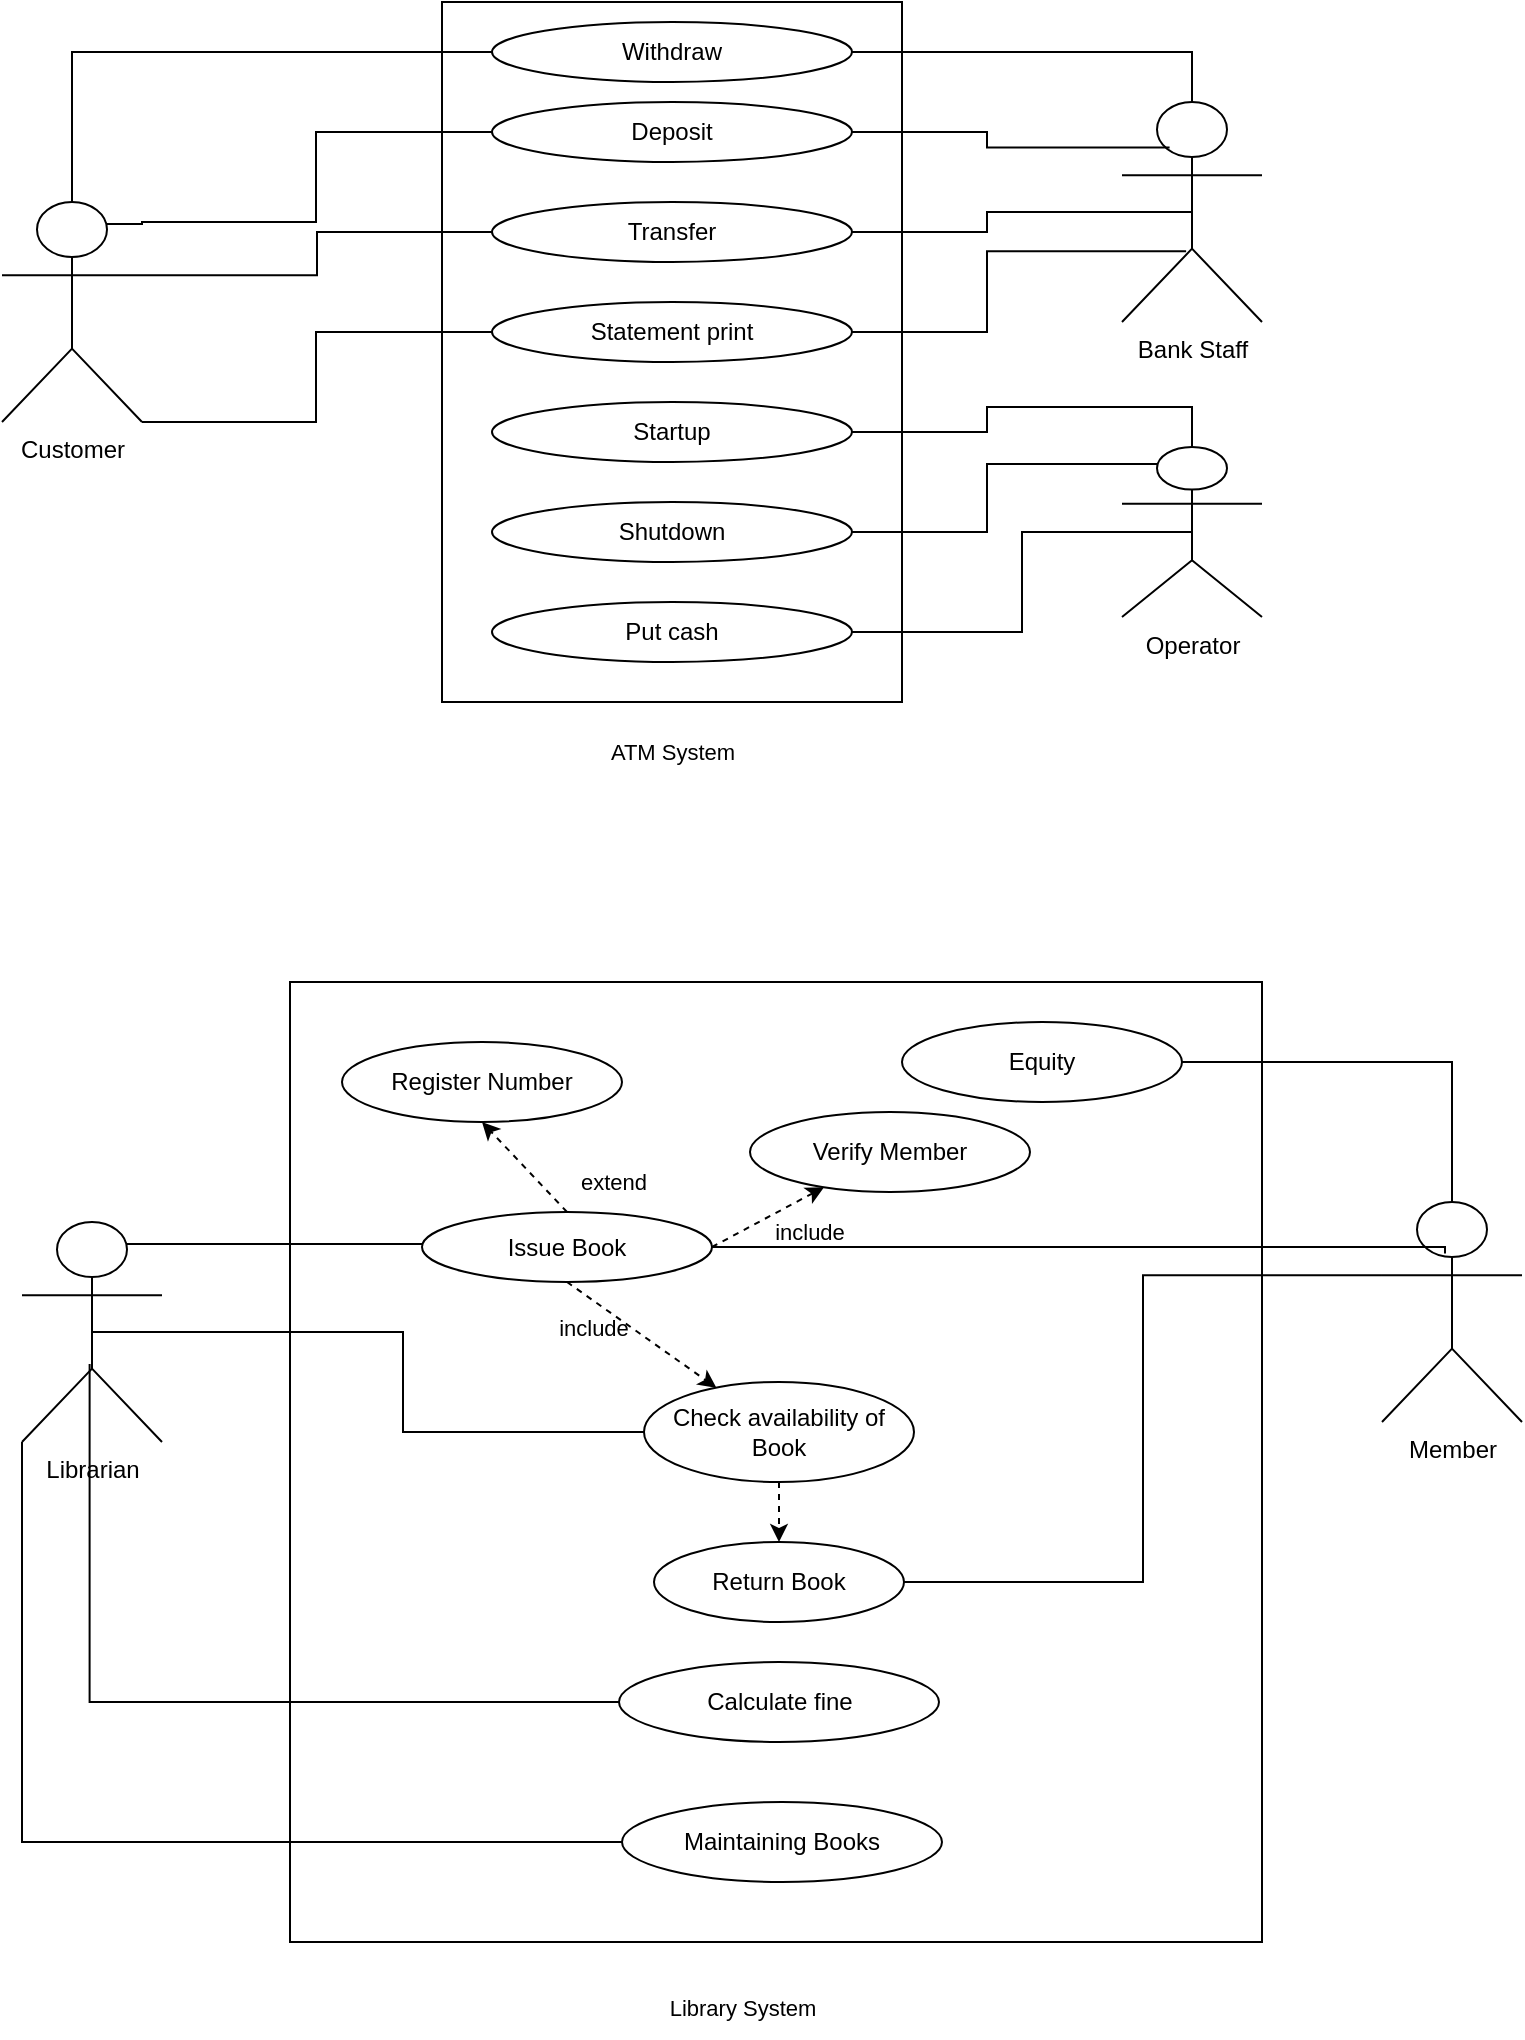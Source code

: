 <mxfile version="21.8.2" type="device">
  <diagram name="Page-1" id="2LRcpR-fYko8aSXmf_tK">
    <mxGraphModel dx="1467" dy="760" grid="1" gridSize="10" guides="1" tooltips="1" connect="1" arrows="1" fold="1" page="1" pageScale="1" pageWidth="827" pageHeight="1169" math="0" shadow="0">
      <root>
        <mxCell id="0" />
        <mxCell id="1" parent="0" />
        <mxCell id="ENzo0N7YKNbOfCaiLLoX-1" value="Customer" style="shape=umlActor;verticalLabelPosition=bottom;verticalAlign=top;html=1;" vertex="1" parent="1">
          <mxGeometry x="40" y="110" width="70" height="110" as="geometry" />
        </mxCell>
        <mxCell id="ENzo0N7YKNbOfCaiLLoX-5" value="" style="rounded=0;whiteSpace=wrap;html=1;" vertex="1" parent="1">
          <mxGeometry x="260" y="10" width="230" height="350" as="geometry" />
        </mxCell>
        <mxCell id="ENzo0N7YKNbOfCaiLLoX-6" value="Withdraw" style="ellipse;whiteSpace=wrap;html=1;" vertex="1" parent="1">
          <mxGeometry x="285" y="20" width="180" height="30" as="geometry" />
        </mxCell>
        <mxCell id="ENzo0N7YKNbOfCaiLLoX-7" value="Deposit" style="ellipse;whiteSpace=wrap;html=1;" vertex="1" parent="1">
          <mxGeometry x="285" y="60" width="180" height="30" as="geometry" />
        </mxCell>
        <mxCell id="ENzo0N7YKNbOfCaiLLoX-16" value="Shutdown" style="ellipse;whiteSpace=wrap;html=1;" vertex="1" parent="1">
          <mxGeometry x="285" y="260" width="180" height="30" as="geometry" />
        </mxCell>
        <mxCell id="ENzo0N7YKNbOfCaiLLoX-17" value="Transfer" style="ellipse;whiteSpace=wrap;html=1;" vertex="1" parent="1">
          <mxGeometry x="285" y="110" width="180" height="30" as="geometry" />
        </mxCell>
        <mxCell id="ENzo0N7YKNbOfCaiLLoX-18" value="Statement print" style="ellipse;whiteSpace=wrap;html=1;" vertex="1" parent="1">
          <mxGeometry x="285" y="160" width="180" height="30" as="geometry" />
        </mxCell>
        <mxCell id="ENzo0N7YKNbOfCaiLLoX-19" value="Startup" style="ellipse;whiteSpace=wrap;html=1;" vertex="1" parent="1">
          <mxGeometry x="285" y="210" width="180" height="30" as="geometry" />
        </mxCell>
        <mxCell id="ENzo0N7YKNbOfCaiLLoX-21" value="Put cash" style="ellipse;whiteSpace=wrap;html=1;" vertex="1" parent="1">
          <mxGeometry x="285" y="310" width="180" height="30" as="geometry" />
        </mxCell>
        <mxCell id="ENzo0N7YKNbOfCaiLLoX-29" value="Operator" style="shape=umlActor;verticalLabelPosition=bottom;verticalAlign=top;html=1;" vertex="1" parent="1">
          <mxGeometry x="600" y="232.5" width="70" height="85" as="geometry" />
        </mxCell>
        <mxCell id="ENzo0N7YKNbOfCaiLLoX-31" value="Bank Staff" style="shape=umlActor;verticalLabelPosition=bottom;verticalAlign=top;html=1;" vertex="1" parent="1">
          <mxGeometry x="600" y="60" width="70" height="110" as="geometry" />
        </mxCell>
        <mxCell id="ENzo0N7YKNbOfCaiLLoX-35" style="edgeStyle=orthogonalEdgeStyle;rounded=0;orthogonalLoop=1;jettySize=auto;html=1;exitX=0;exitY=0.5;exitDx=0;exitDy=0;entryX=0.5;entryY=0;entryDx=0;entryDy=0;entryPerimeter=0;endArrow=none;endFill=0;" edge="1" parent="1" source="ENzo0N7YKNbOfCaiLLoX-6" target="ENzo0N7YKNbOfCaiLLoX-1">
          <mxGeometry relative="1" as="geometry" />
        </mxCell>
        <mxCell id="ENzo0N7YKNbOfCaiLLoX-36" style="edgeStyle=orthogonalEdgeStyle;shape=connector;rounded=0;orthogonalLoop=1;jettySize=auto;html=1;exitX=0;exitY=0.5;exitDx=0;exitDy=0;entryX=0.75;entryY=0.1;entryDx=0;entryDy=0;entryPerimeter=0;labelBackgroundColor=default;strokeColor=default;align=center;verticalAlign=middle;fontFamily=Helvetica;fontSize=11;fontColor=default;endArrow=none;endFill=0;" edge="1" parent="1" source="ENzo0N7YKNbOfCaiLLoX-7" target="ENzo0N7YKNbOfCaiLLoX-1">
          <mxGeometry relative="1" as="geometry">
            <Array as="points">
              <mxPoint x="197" y="75" />
              <mxPoint x="197" y="120" />
              <mxPoint x="110" y="120" />
            </Array>
          </mxGeometry>
        </mxCell>
        <mxCell id="ENzo0N7YKNbOfCaiLLoX-37" style="edgeStyle=orthogonalEdgeStyle;shape=connector;rounded=0;orthogonalLoop=1;jettySize=auto;html=1;exitX=0;exitY=0.5;exitDx=0;exitDy=0;entryX=1;entryY=0.333;entryDx=0;entryDy=0;entryPerimeter=0;labelBackgroundColor=default;strokeColor=default;align=center;verticalAlign=middle;fontFamily=Helvetica;fontSize=11;fontColor=default;endArrow=none;endFill=0;" edge="1" parent="1" source="ENzo0N7YKNbOfCaiLLoX-17" target="ENzo0N7YKNbOfCaiLLoX-1">
          <mxGeometry relative="1" as="geometry" />
        </mxCell>
        <mxCell id="ENzo0N7YKNbOfCaiLLoX-38" style="edgeStyle=orthogonalEdgeStyle;shape=connector;rounded=0;orthogonalLoop=1;jettySize=auto;html=1;exitX=0;exitY=0.5;exitDx=0;exitDy=0;entryX=1;entryY=1;entryDx=0;entryDy=0;entryPerimeter=0;labelBackgroundColor=default;strokeColor=default;align=center;verticalAlign=middle;fontFamily=Helvetica;fontSize=11;fontColor=default;endArrow=none;endFill=0;" edge="1" parent="1" source="ENzo0N7YKNbOfCaiLLoX-18" target="ENzo0N7YKNbOfCaiLLoX-1">
          <mxGeometry relative="1" as="geometry">
            <Array as="points">
              <mxPoint x="197" y="175" />
              <mxPoint x="197" y="220" />
            </Array>
          </mxGeometry>
        </mxCell>
        <mxCell id="ENzo0N7YKNbOfCaiLLoX-39" style="edgeStyle=orthogonalEdgeStyle;shape=connector;rounded=0;orthogonalLoop=1;jettySize=auto;html=1;exitX=1;exitY=0.5;exitDx=0;exitDy=0;entryX=0.5;entryY=0;entryDx=0;entryDy=0;entryPerimeter=0;labelBackgroundColor=default;strokeColor=default;align=center;verticalAlign=middle;fontFamily=Helvetica;fontSize=11;fontColor=default;endArrow=none;endFill=0;" edge="1" parent="1" source="ENzo0N7YKNbOfCaiLLoX-6" target="ENzo0N7YKNbOfCaiLLoX-31">
          <mxGeometry relative="1" as="geometry" />
        </mxCell>
        <mxCell id="ENzo0N7YKNbOfCaiLLoX-40" style="edgeStyle=orthogonalEdgeStyle;shape=connector;rounded=0;orthogonalLoop=1;jettySize=auto;html=1;exitX=1;exitY=0.5;exitDx=0;exitDy=0;entryX=0.34;entryY=0.207;entryDx=0;entryDy=0;entryPerimeter=0;labelBackgroundColor=default;strokeColor=default;align=center;verticalAlign=middle;fontFamily=Helvetica;fontSize=11;fontColor=default;endArrow=none;endFill=0;" edge="1" parent="1" source="ENzo0N7YKNbOfCaiLLoX-7" target="ENzo0N7YKNbOfCaiLLoX-31">
          <mxGeometry relative="1" as="geometry" />
        </mxCell>
        <mxCell id="ENzo0N7YKNbOfCaiLLoX-41" style="edgeStyle=orthogonalEdgeStyle;shape=connector;rounded=0;orthogonalLoop=1;jettySize=auto;html=1;exitX=1;exitY=0.5;exitDx=0;exitDy=0;entryX=0.5;entryY=0.5;entryDx=0;entryDy=0;entryPerimeter=0;labelBackgroundColor=default;strokeColor=default;align=center;verticalAlign=middle;fontFamily=Helvetica;fontSize=11;fontColor=default;endArrow=none;endFill=0;" edge="1" parent="1" source="ENzo0N7YKNbOfCaiLLoX-17" target="ENzo0N7YKNbOfCaiLLoX-31">
          <mxGeometry relative="1" as="geometry" />
        </mxCell>
        <mxCell id="ENzo0N7YKNbOfCaiLLoX-43" style="edgeStyle=orthogonalEdgeStyle;shape=connector;rounded=0;orthogonalLoop=1;jettySize=auto;html=1;exitX=1;exitY=0.5;exitDx=0;exitDy=0;entryX=0.458;entryY=0.678;entryDx=0;entryDy=0;entryPerimeter=0;labelBackgroundColor=default;strokeColor=default;align=center;verticalAlign=middle;fontFamily=Helvetica;fontSize=11;fontColor=default;endArrow=none;endFill=0;" edge="1" parent="1" source="ENzo0N7YKNbOfCaiLLoX-18" target="ENzo0N7YKNbOfCaiLLoX-31">
          <mxGeometry relative="1" as="geometry" />
        </mxCell>
        <mxCell id="ENzo0N7YKNbOfCaiLLoX-44" style="edgeStyle=orthogonalEdgeStyle;shape=connector;rounded=0;orthogonalLoop=1;jettySize=auto;html=1;exitX=1;exitY=0.5;exitDx=0;exitDy=0;entryX=0.5;entryY=0;entryDx=0;entryDy=0;entryPerimeter=0;labelBackgroundColor=default;strokeColor=default;align=center;verticalAlign=middle;fontFamily=Helvetica;fontSize=11;fontColor=default;endArrow=none;endFill=0;" edge="1" parent="1" source="ENzo0N7YKNbOfCaiLLoX-19" target="ENzo0N7YKNbOfCaiLLoX-29">
          <mxGeometry relative="1" as="geometry" />
        </mxCell>
        <mxCell id="ENzo0N7YKNbOfCaiLLoX-45" style="edgeStyle=orthogonalEdgeStyle;shape=connector;rounded=0;orthogonalLoop=1;jettySize=auto;html=1;exitX=1;exitY=0.5;exitDx=0;exitDy=0;entryX=0.25;entryY=0.1;entryDx=0;entryDy=0;entryPerimeter=0;labelBackgroundColor=default;strokeColor=default;align=center;verticalAlign=middle;fontFamily=Helvetica;fontSize=11;fontColor=default;endArrow=none;endFill=0;" edge="1" parent="1" source="ENzo0N7YKNbOfCaiLLoX-16" target="ENzo0N7YKNbOfCaiLLoX-29">
          <mxGeometry relative="1" as="geometry" />
        </mxCell>
        <mxCell id="ENzo0N7YKNbOfCaiLLoX-46" style="edgeStyle=orthogonalEdgeStyle;shape=connector;rounded=0;orthogonalLoop=1;jettySize=auto;html=1;exitX=1;exitY=0.5;exitDx=0;exitDy=0;entryX=0.5;entryY=0.5;entryDx=0;entryDy=0;entryPerimeter=0;labelBackgroundColor=default;strokeColor=default;align=center;verticalAlign=middle;fontFamily=Helvetica;fontSize=11;fontColor=default;endArrow=none;endFill=0;" edge="1" parent="1" source="ENzo0N7YKNbOfCaiLLoX-21" target="ENzo0N7YKNbOfCaiLLoX-29">
          <mxGeometry relative="1" as="geometry">
            <Array as="points">
              <mxPoint x="550" y="325" />
              <mxPoint x="550" y="275" />
            </Array>
          </mxGeometry>
        </mxCell>
        <mxCell id="ENzo0N7YKNbOfCaiLLoX-47" value="" style="rounded=0;whiteSpace=wrap;html=1;" vertex="1" parent="1">
          <mxGeometry x="184" y="500" width="486" height="480" as="geometry" />
        </mxCell>
        <mxCell id="ENzo0N7YKNbOfCaiLLoX-48" value="Register Number" style="ellipse;whiteSpace=wrap;html=1;" vertex="1" parent="1">
          <mxGeometry x="210" y="530" width="140" height="40" as="geometry" />
        </mxCell>
        <mxCell id="ENzo0N7YKNbOfCaiLLoX-49" value="Issue Book" style="ellipse;whiteSpace=wrap;html=1;" vertex="1" parent="1">
          <mxGeometry x="250" y="615" width="145" height="35" as="geometry" />
        </mxCell>
        <mxCell id="ENzo0N7YKNbOfCaiLLoX-50" value="Return Book" style="ellipse;whiteSpace=wrap;html=1;" vertex="1" parent="1">
          <mxGeometry x="366" y="780" width="125" height="40" as="geometry" />
        </mxCell>
        <mxCell id="ENzo0N7YKNbOfCaiLLoX-52" value="Equity" style="ellipse;whiteSpace=wrap;html=1;" vertex="1" parent="1">
          <mxGeometry x="490" y="520" width="140" height="40" as="geometry" />
        </mxCell>
        <mxCell id="ENzo0N7YKNbOfCaiLLoX-53" value="Check availability of Book" style="ellipse;whiteSpace=wrap;html=1;" vertex="1" parent="1">
          <mxGeometry x="361" y="700" width="135" height="50" as="geometry" />
        </mxCell>
        <mxCell id="ENzo0N7YKNbOfCaiLLoX-74" style="edgeStyle=orthogonalEdgeStyle;shape=connector;rounded=0;orthogonalLoop=1;jettySize=auto;html=1;exitX=0;exitY=0.5;exitDx=0;exitDy=0;labelBackgroundColor=default;strokeColor=default;align=center;verticalAlign=middle;fontFamily=Helvetica;fontSize=11;fontColor=default;endArrow=none;endFill=0;entryX=0.483;entryY=0.646;entryDx=0;entryDy=0;entryPerimeter=0;" edge="1" parent="1" source="ENzo0N7YKNbOfCaiLLoX-54" target="ENzo0N7YKNbOfCaiLLoX-67">
          <mxGeometry relative="1" as="geometry">
            <mxPoint x="140" y="700" as="targetPoint" />
          </mxGeometry>
        </mxCell>
        <mxCell id="ENzo0N7YKNbOfCaiLLoX-54" value="Calculate fine" style="ellipse;whiteSpace=wrap;html=1;" vertex="1" parent="1">
          <mxGeometry x="348.5" y="840" width="160" height="40" as="geometry" />
        </mxCell>
        <mxCell id="ENzo0N7YKNbOfCaiLLoX-55" value="" style="endArrow=classic;dashed=1;html=1;rounded=0;labelBackgroundColor=default;strokeColor=default;align=center;verticalAlign=middle;fontFamily=Helvetica;fontSize=11;fontColor=default;shape=connector;entryX=0.5;entryY=1;entryDx=0;entryDy=0;exitX=0.5;exitY=0;exitDx=0;exitDy=0;endFill=1;" edge="1" parent="1" source="ENzo0N7YKNbOfCaiLLoX-49" target="ENzo0N7YKNbOfCaiLLoX-48">
          <mxGeometry width="50" height="50" relative="1" as="geometry">
            <mxPoint x="396" y="670" as="sourcePoint" />
            <mxPoint x="446" y="620" as="targetPoint" />
          </mxGeometry>
        </mxCell>
        <mxCell id="ENzo0N7YKNbOfCaiLLoX-56" value="Verify Member" style="ellipse;whiteSpace=wrap;html=1;" vertex="1" parent="1">
          <mxGeometry x="414" y="565" width="140" height="40" as="geometry" />
        </mxCell>
        <mxCell id="ENzo0N7YKNbOfCaiLLoX-58" value="" style="endArrow=classic;dashed=1;html=1;rounded=0;labelBackgroundColor=default;strokeColor=default;align=center;verticalAlign=middle;fontFamily=Helvetica;fontSize=11;fontColor=default;shape=connector;exitX=1;exitY=0.5;exitDx=0;exitDy=0;endFill=1;" edge="1" parent="1" source="ENzo0N7YKNbOfCaiLLoX-49" target="ENzo0N7YKNbOfCaiLLoX-56">
          <mxGeometry width="50" height="50" relative="1" as="geometry">
            <mxPoint x="396" y="670" as="sourcePoint" />
            <mxPoint x="446" y="620" as="targetPoint" />
          </mxGeometry>
        </mxCell>
        <mxCell id="ENzo0N7YKNbOfCaiLLoX-59" value="" style="endArrow=classic;dashed=1;html=1;rounded=0;labelBackgroundColor=default;strokeColor=default;align=center;verticalAlign=middle;fontFamily=Helvetica;fontSize=11;fontColor=default;shape=connector;exitX=0.5;exitY=1;exitDx=0;exitDy=0;endFill=1;" edge="1" parent="1" source="ENzo0N7YKNbOfCaiLLoX-49" target="ENzo0N7YKNbOfCaiLLoX-53">
          <mxGeometry width="50" height="50" relative="1" as="geometry">
            <mxPoint x="396" y="670" as="sourcePoint" />
            <mxPoint x="446" y="620" as="targetPoint" />
          </mxGeometry>
        </mxCell>
        <mxCell id="ENzo0N7YKNbOfCaiLLoX-60" value="" style="endArrow=classic;dashed=1;html=1;rounded=0;labelBackgroundColor=default;strokeColor=default;align=center;verticalAlign=middle;fontFamily=Helvetica;fontSize=11;fontColor=default;shape=connector;entryX=0.5;entryY=0;entryDx=0;entryDy=0;exitX=0.5;exitY=1;exitDx=0;exitDy=0;endFill=1;" edge="1" parent="1" source="ENzo0N7YKNbOfCaiLLoX-53" target="ENzo0N7YKNbOfCaiLLoX-50">
          <mxGeometry width="50" height="50" relative="1" as="geometry">
            <mxPoint x="396" y="870" as="sourcePoint" />
            <mxPoint x="446" y="820" as="targetPoint" />
          </mxGeometry>
        </mxCell>
        <mxCell id="ENzo0N7YKNbOfCaiLLoX-61" value="Maintaining Books" style="ellipse;whiteSpace=wrap;html=1;" vertex="1" parent="1">
          <mxGeometry x="350" y="910" width="160" height="40" as="geometry" />
        </mxCell>
        <mxCell id="ENzo0N7YKNbOfCaiLLoX-62" value="ATM System" style="text;html=1;align=center;verticalAlign=middle;resizable=0;points=[];autosize=1;strokeColor=none;fillColor=none;fontSize=11;fontFamily=Helvetica;fontColor=default;" vertex="1" parent="1">
          <mxGeometry x="330" y="370" width="90" height="30" as="geometry" />
        </mxCell>
        <mxCell id="ENzo0N7YKNbOfCaiLLoX-63" value="extend" style="text;html=1;strokeColor=none;fillColor=none;align=center;verticalAlign=middle;whiteSpace=wrap;rounded=0;fontSize=11;fontFamily=Helvetica;fontColor=default;" vertex="1" parent="1">
          <mxGeometry x="316" y="585" width="60" height="30" as="geometry" />
        </mxCell>
        <mxCell id="ENzo0N7YKNbOfCaiLLoX-64" value="include" style="text;html=1;strokeColor=none;fillColor=none;align=center;verticalAlign=middle;whiteSpace=wrap;rounded=0;fontSize=11;fontFamily=Helvetica;fontColor=default;" vertex="1" parent="1">
          <mxGeometry x="306" y="657.5" width="60" height="30" as="geometry" />
        </mxCell>
        <mxCell id="ENzo0N7YKNbOfCaiLLoX-66" value="include" style="text;html=1;strokeColor=none;fillColor=none;align=center;verticalAlign=middle;whiteSpace=wrap;rounded=0;fontSize=11;fontFamily=Helvetica;fontColor=default;" vertex="1" parent="1">
          <mxGeometry x="414" y="610" width="60" height="30" as="geometry" />
        </mxCell>
        <mxCell id="ENzo0N7YKNbOfCaiLLoX-67" value="Librarian" style="shape=umlActor;verticalLabelPosition=bottom;verticalAlign=top;html=1;" vertex="1" parent="1">
          <mxGeometry x="50" y="620" width="70" height="110" as="geometry" />
        </mxCell>
        <mxCell id="ENzo0N7YKNbOfCaiLLoX-70" style="edgeStyle=orthogonalEdgeStyle;shape=connector;rounded=0;orthogonalLoop=1;jettySize=auto;html=1;entryX=0.75;entryY=0.1;entryDx=0;entryDy=0;entryPerimeter=0;labelBackgroundColor=default;strokeColor=default;align=center;verticalAlign=middle;fontFamily=Helvetica;fontSize=11;fontColor=default;endArrow=none;endFill=0;" edge="1" parent="1" source="ENzo0N7YKNbOfCaiLLoX-49" target="ENzo0N7YKNbOfCaiLLoX-67">
          <mxGeometry relative="1" as="geometry">
            <Array as="points">
              <mxPoint x="220" y="631" />
              <mxPoint x="220" y="631" />
            </Array>
          </mxGeometry>
        </mxCell>
        <mxCell id="ENzo0N7YKNbOfCaiLLoX-71" style="edgeStyle=orthogonalEdgeStyle;shape=connector;rounded=0;orthogonalLoop=1;jettySize=auto;html=1;exitX=0;exitY=0.5;exitDx=0;exitDy=0;entryX=0.5;entryY=0.5;entryDx=0;entryDy=0;entryPerimeter=0;labelBackgroundColor=default;strokeColor=default;align=center;verticalAlign=middle;fontFamily=Helvetica;fontSize=11;fontColor=default;endArrow=none;endFill=0;" edge="1" parent="1" source="ENzo0N7YKNbOfCaiLLoX-53" target="ENzo0N7YKNbOfCaiLLoX-67">
          <mxGeometry relative="1" as="geometry" />
        </mxCell>
        <mxCell id="ENzo0N7YKNbOfCaiLLoX-73" style="edgeStyle=orthogonalEdgeStyle;shape=connector;rounded=0;orthogonalLoop=1;jettySize=auto;html=1;exitX=0;exitY=0.5;exitDx=0;exitDy=0;entryX=0;entryY=1;entryDx=0;entryDy=0;entryPerimeter=0;labelBackgroundColor=default;strokeColor=default;align=center;verticalAlign=middle;fontFamily=Helvetica;fontSize=11;fontColor=default;endArrow=none;endFill=0;" edge="1" parent="1" source="ENzo0N7YKNbOfCaiLLoX-61" target="ENzo0N7YKNbOfCaiLLoX-67">
          <mxGeometry relative="1" as="geometry" />
        </mxCell>
        <mxCell id="ENzo0N7YKNbOfCaiLLoX-76" value="Member" style="shape=umlActor;verticalLabelPosition=bottom;verticalAlign=top;html=1;" vertex="1" parent="1">
          <mxGeometry x="730" y="610" width="70" height="110" as="geometry" />
        </mxCell>
        <mxCell id="ENzo0N7YKNbOfCaiLLoX-77" style="edgeStyle=orthogonalEdgeStyle;shape=connector;rounded=0;orthogonalLoop=1;jettySize=auto;html=1;exitX=1;exitY=0.5;exitDx=0;exitDy=0;entryX=0.5;entryY=0;entryDx=0;entryDy=0;entryPerimeter=0;labelBackgroundColor=default;strokeColor=default;align=center;verticalAlign=middle;fontFamily=Helvetica;fontSize=11;fontColor=default;endArrow=none;endFill=0;" edge="1" parent="1" source="ENzo0N7YKNbOfCaiLLoX-52" target="ENzo0N7YKNbOfCaiLLoX-76">
          <mxGeometry relative="1" as="geometry" />
        </mxCell>
        <mxCell id="ENzo0N7YKNbOfCaiLLoX-78" style="edgeStyle=orthogonalEdgeStyle;shape=connector;rounded=0;orthogonalLoop=1;jettySize=auto;html=1;exitX=1;exitY=0.5;exitDx=0;exitDy=0;labelBackgroundColor=default;strokeColor=default;align=center;verticalAlign=middle;fontFamily=Helvetica;fontSize=11;fontColor=default;endArrow=none;endFill=0;entryX=0.45;entryY=0.234;entryDx=0;entryDy=0;entryPerimeter=0;" edge="1" parent="1" source="ENzo0N7YKNbOfCaiLLoX-49" target="ENzo0N7YKNbOfCaiLLoX-76">
          <mxGeometry relative="1" as="geometry">
            <mxPoint x="760" y="680" as="targetPoint" />
            <Array as="points">
              <mxPoint x="761" y="632" />
            </Array>
          </mxGeometry>
        </mxCell>
        <mxCell id="ENzo0N7YKNbOfCaiLLoX-79" style="edgeStyle=orthogonalEdgeStyle;shape=connector;rounded=0;orthogonalLoop=1;jettySize=auto;html=1;exitX=1;exitY=0.5;exitDx=0;exitDy=0;entryX=0;entryY=0.333;entryDx=0;entryDy=0;entryPerimeter=0;labelBackgroundColor=default;strokeColor=default;align=center;verticalAlign=middle;fontFamily=Helvetica;fontSize=11;fontColor=default;endArrow=none;endFill=0;" edge="1" parent="1" source="ENzo0N7YKNbOfCaiLLoX-50" target="ENzo0N7YKNbOfCaiLLoX-76">
          <mxGeometry relative="1" as="geometry" />
        </mxCell>
        <mxCell id="ENzo0N7YKNbOfCaiLLoX-80" value="Library System" style="text;html=1;align=center;verticalAlign=middle;resizable=0;points=[];autosize=1;strokeColor=none;fillColor=none;fontSize=11;fontFamily=Helvetica;fontColor=default;" vertex="1" parent="1">
          <mxGeometry x="360" y="998" width="100" height="30" as="geometry" />
        </mxCell>
      </root>
    </mxGraphModel>
  </diagram>
</mxfile>
